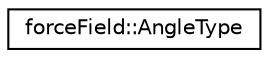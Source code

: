 digraph "Graphical Class Hierarchy"
{
 // LATEX_PDF_SIZE
  edge [fontname="Helvetica",fontsize="10",labelfontname="Helvetica",labelfontsize="10"];
  node [fontname="Helvetica",fontsize="10",shape=record];
  rankdir="LR";
  Node0 [label="forceField::AngleType",height=0.2,width=0.4,color="black", fillcolor="white", style="filled",URL="$classforceField_1_1AngleType.html",tooltip="represents an angle type"];
}
